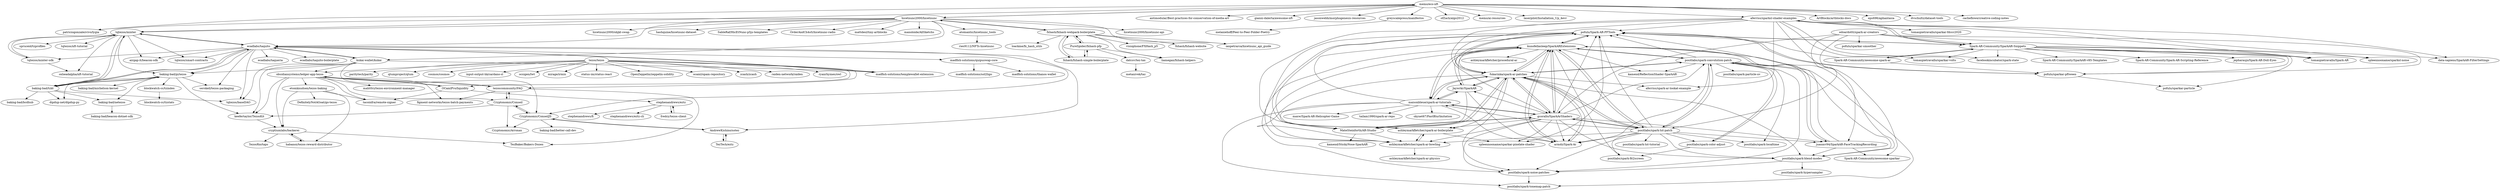 digraph G {
"memo/eco-nft" -> "hicetnunc2000/hicetnunc"
"memo/eco-nft" -> "antimodular/Best-practices-for-conservation-of-media-art" ["e"=1]
"memo/eco-nft" -> "gianni-dalerta/awesome-nft" ["e"=1]
"memo/eco-nft" -> "patriciogonzalezvivo/lygia" ["e"=1]
"memo/eco-nft" -> "jasonwebb/morphogenesis-resources" ["e"=1]
"memo/eco-nft" -> "greyscalepress/manifestos"
"memo/eco-nft" -> "ofZach/algo2012" ["e"=1]
"memo/eco-nft" -> "memo/ai-resources" ["e"=1]
"memo/eco-nft" -> "laserpilot/Installation_Up_4evr" ["e"=1]
"memo/eco-nft" -> "aferriss/sparksl-shader-examples"
"memo/eco-nft" -> "ArtBlocks/artblocks-docs" ["e"=1]
"memo/eco-nft" -> "eps696/aphantasia" ["e"=1]
"memo/eco-nft" -> "dvschultz/dataset-tools" ["e"=1]
"memo/eco-nft" -> "cacheflowe/creative-coding-notes" ["e"=1]
"memo/eco-nft" -> "tqtezos/minter"
"tezos/tezos" -> "OCamlPro/liquidity"
"tezos/tezos" -> "raiden-network/raiden" ["e"=1]
"tezos/tezos" -> "obsidiansystems/ledger-app-tezos"
"tezos/tezos" -> "ryanrhymes/owl" ["e"=1]
"tezos/tezos" -> "paritytech/parity" ["e"=1]
"tezos/tezos" -> "qtumproject/qtum" ["e"=1]
"tezos/tezos" -> "cosmos/cosmos" ["e"=1]
"tezos/tezos" -> "input-output-hk/cardano-sl" ["e"=1]
"tezos/tezos" -> "ocsigen/lwt" ["e"=1]
"tezos/tezos" -> "mirage/irmin" ["e"=1]
"tezos/tezos" -> "status-im/status-react" ["e"=1]
"tezos/tezos" -> "OpenZeppelin/zeppelin-solidity" ["e"=1]
"tezos/tezos" -> "tezoscommunity/FAQ"
"tezos/tezos" -> "ocaml/opam-repository" ["e"=1]
"tezos/tezos" -> "zcash/zcash" ["e"=1]
"positlabs/spark-color-adjust" -> "positlabs/spark-fit2screen"
"positlabs/spark-color-adjust" -> "positlabs/spark-convolution-patch"
"positlabs/spark-convolution-patch" -> "positlabs/spark-color-adjust"
"positlabs/spark-convolution-patch" -> "pofulu/Spark-AR-PFTools"
"positlabs/spark-convolution-patch" -> "armdz/Spark-Ar"
"positlabs/spark-convolution-patch" -> "positlabs/spark-blend-modes"
"positlabs/spark-convolution-patch" -> "positlabs/spark-localtime"
"positlabs/spark-convolution-patch" -> "kunofellasleep/SparkARExtensions"
"positlabs/spark-convolution-patch" -> "positlabs/spark-noise-patches"
"positlabs/spark-convolution-patch" -> "kamend/ReflectionShader-SparkAR"
"positlabs/spark-convolution-patch" -> "positlabs/spark-tonemap-patch"
"positlabs/spark-convolution-patch" -> "positlabs/spark-lut-patch"
"positlabs/spark-convolution-patch" -> "positlabs/spark-particle-uv"
"positlabs/spark-convolution-patch" -> "fukarinka/spark-ar-patches"
"PureSpider/fxhash-pfp" -> "fxhash/fxhash-webpack-boilerplate"
"PureSpider/fxhash-pfp" -> "fxhash/fxhash-simple-boilerplate"
"PureSpider/fxhash-pfp" -> "datcsv/tez-tax"
"PureSpider/fxhash-pfp" -> "liamegan/fxhash-helpers"
"hicetnunc2000/hicetnunc" -> "hicetnunc2000/hicetnunc-api"
"hicetnunc2000/hicetnunc" -> "fxhash/fxhash-webpack-boilerplate"
"hicetnunc2000/hicetnunc" -> "memo/eco-nft"
"hicetnunc2000/hicetnunc" -> "ecadlabs/taquito"
"hicetnunc2000/hicetnunc" -> "hicetnunc2000/objkt-swap"
"hicetnunc2000/hicetnunc" -> "tqtezos/minter"
"hicetnunc2000/hicetnunc" -> "atomantic/hicetnunc_tools"
"hicetnunc2000/hicetnunc" -> "ianpetrarca/hicetnunc_api_guide"
"hicetnunc2000/hicetnunc" -> "hashquine/hicetnunc-dataset"
"hicetnunc2000/hicetnunc" -> "kukai-wallet/kukai"
"hicetnunc2000/hicetnunc" -> "patriciogonzalezvivo/lygia" ["e"=1]
"hicetnunc2000/hicetnunc" -> "SableRaf/HicEtNunc-p5js-templates"
"hicetnunc2000/hicetnunc" -> "OrderAndCh4oS/hicetnunc-radio"
"hicetnunc2000/hicetnunc" -> "mattdesl/tiny-artblocks" ["e"=1]
"hicetnunc2000/hicetnunc" -> "manoloide/AllSketchs" ["e"=1]
"ecadlabs/taquito" -> "ecadlabs/taqueria"
"ecadlabs/taquito" -> "baking-bad/tzkt"
"ecadlabs/taquito" -> "airgap-it/beacon-sdk"
"ecadlabs/taquito" -> "Cryptonomic/ConseilJS"
"ecadlabs/taquito" -> "tqtezos/minter"
"ecadlabs/taquito" -> "serokell/tezos-packaging"
"ecadlabs/taquito" -> "madfish-solutions/templewallet-extension"
"ecadlabs/taquito" -> "ecadlabs/taquito-boilerplate"
"ecadlabs/taquito" -> "baking-bad/pytezos"
"ecadlabs/taquito" -> "madfish-solutions/quipuswap-core"
"ecadlabs/taquito" -> "tqtezos/smart-contracts"
"ecadlabs/taquito" -> "kukai-wallet/kukai"
"ecadlabs/taquito" -> "tqtezos/minter-sdk"
"ecadlabs/taquito" -> "AndrewKishino/sotez"
"ecadlabs/taquito" -> "tqtezos/baseDAO"
"OCamlPro/liquidity" -> "stephenandrews/eztz"
"OCamlPro/liquidity" -> "obsidiansystems/ledger-app-tezos"
"OCamlPro/liquidity" -> "tacoinfra/remote-signer"
"aferriss/sparksl-shader-examples" -> "tomaspietravallo/Spark-AR"
"aferriss/sparksl-shader-examples" -> "Spark-AR-Community/SparkAR-Snippets"
"aferriss/sparksl-shader-examples" -> "tomaspietravallo/sparkar-volts"
"aferriss/sparksl-shader-examples" -> "fukarinka/spark-ar-patches"
"aferriss/sparksl-shader-examples" -> "pofulu/Spark-AR-PFTools"
"aferriss/sparksl-shader-examples" -> "aferriss/spark-ar-lookat-example"
"aferriss/sparksl-shader-examples" -> "facebookincubator/spark-state"
"aferriss/sparksl-shader-examples" -> "spleennooname/sparksl-noise"
"aferriss/sparksl-shader-examples" -> "juanmv94/SparkAR-FaceTrackingRecording"
"aferriss/sparksl-shader-examples" -> "data-sapiens/SparkAR-FilterSettings"
"aferriss/sparksl-shader-examples" -> "gcorallo/SparkArShaders"
"aferriss/sparksl-shader-examples" -> "tomaspietravallo/sparkar-fdccc2020"
"aferriss/sparksl-shader-examples" -> "MateSteinforth/AR-Studio"
"tezoscommunity/FAQ" -> "obsidiansystems/ledger-app-tezos"
"tezoscommunity/FAQ" -> "figment-networks/tezos-batch-payments"
"tezoscommunity/FAQ" -> "TezBaker/Bakers-Dozen"
"tezoscommunity/FAQ" -> "Cryptonomic/Conseil"
"juanmv94/SparkAR-FaceTrackingRecording" -> "positlabs/spark-blend-modes"
"juanmv94/SparkAR-FaceTrackingRecording" -> "pofulu/Spark-AR-PFTools"
"juanmv94/SparkAR-FaceTrackingRecording" -> "kunofellasleep/SparkARExtensions"
"juanmv94/SparkAR-FaceTrackingRecording" -> "Spark-AR-Community/awesome-sparkar"
"kunofellasleep/SparkARExtensions" -> "gcorallo/SparkArShaders"
"kunofellasleep/SparkARExtensions" -> "fukarinka/spark-ar-patches"
"kunofellasleep/SparkARExtensions" -> "armdz/Spark-Ar"
"kunofellasleep/SparkARExtensions" -> "pofulu/Spark-AR-PFTools"
"kunofellasleep/SparkARExtensions" -> "positlabs/spark-lut-patch"
"kunofellasleep/SparkARExtensions" -> "maisonbleue/spark-ar-tutorials"
"kunofellasleep/SparkARExtensions" -> "Jaywrkr/SparkAR"
"kunofellasleep/SparkARExtensions" -> "positlabs/spark-convolution-patch"
"kunofellasleep/SparkARExtensions" -> "positlabs/spark-blend-modes"
"kunofellasleep/SparkARExtensions" -> "juanmv94/SparkAR-FaceTrackingRecording"
"kunofellasleep/SparkARExtensions" -> "kamend/ReflectionShader-SparkAR"
"kunofellasleep/SparkARExtensions" -> "ashleymarkfletcher/spark-ar-bowling"
"kunofellasleep/SparkARExtensions" -> "positlabs/spark-noise-patches"
"kunofellasleep/SparkARExtensions" -> "ashleymarkfletcher/procedural-ar"
"kunofellasleep/SparkARExtensions" -> "positlabs/spark-fit2screen"
"baking-bad/tzkt" -> "baking-bad/pytezos"
"baking-bad/tzkt" -> "ecadlabs/taquito"
"baking-bad/tzkt" -> "dipdup-net/dipdup-py"
"baking-bad/tzkt" -> "tqtezos/minter"
"baking-bad/tzkt" -> "baking-bad/bcdhub"
"baking-bad/tzkt" -> "baking-bad/netezos"
"baking-bad/tzkt" -> "tqtezos/baseDAO"
"Spark-AR-Community/SparkAR-Snippets" -> "Spark-AR-Community/awesome-spark-ar"
"Spark-AR-Community/SparkAR-Snippets" -> "pofulu/Spark-AR-PFTools"
"Spark-AR-Community/SparkAR-Snippets" -> "tomaspietravallo/Spark-AR"
"Spark-AR-Community/SparkAR-Snippets" -> "pofulu/sparkar-pftween"
"Spark-AR-Community/SparkAR-Snippets" -> "aferriss/sparksl-shader-examples"
"Spark-AR-Community/SparkAR-Snippets" -> "data-sapiens/SparkAR-FilterSettings"
"Spark-AR-Community/SparkAR-Snippets" -> "pofulu/sparkar-particle"
"Spark-AR-Community/SparkAR-Snippets" -> "tomaspietravallo/sparkar-volts"
"Spark-AR-Community/SparkAR-Snippets" -> "jepharaujo/Spark-AR-Doll-Eyes"
"Spark-AR-Community/SparkAR-Snippets" -> "facebookincubator/spark-state"
"Spark-AR-Community/SparkAR-Snippets" -> "Spark-AR-Community/SparkAR-v85-Templates"
"Spark-AR-Community/SparkAR-Snippets" -> "spleennooname/sparksl-noise"
"Spark-AR-Community/SparkAR-Snippets" -> "Spark-AR-Community/Spark-AR-Scripting-Reference"
"Spark-AR-Community/awesome-spark-ar" -> "Spark-AR-Community/SparkAR-Snippets"
"Spark-AR-Community/awesome-spark-ar" -> "pofulu/sparkar-pftween"
"Spark-AR-Community/awesome-spark-ar" -> "pofulu/Spark-AR-PFTools"
"pofulu/Spark-AR-PFTools" -> "ashleymarkfletcher/spark-ar-boilerplate"
"pofulu/Spark-AR-PFTools" -> "fukarinka/spark-ar-patches"
"pofulu/Spark-AR-PFTools" -> "kunofellasleep/SparkARExtensions"
"pofulu/Spark-AR-PFTools" -> "pofulu/sparkar-pftween"
"pofulu/Spark-AR-PFTools" -> "spleennooname/sparkar-pixelate-shader"
"pofulu/Spark-AR-PFTools" -> "ashleymarkfletcher/spark-ar-bowling"
"pofulu/Spark-AR-PFTools" -> "Spark-AR-Community/SparkAR-Snippets"
"baking-bad/pytezos" -> "dipdup-net/dipdup-py"
"baking-bad/pytezos" -> "baking-bad/tzkt"
"baking-bad/pytezos" -> "blockwatch-cc/tzindex"
"baking-bad/pytezos" -> "serokell/tezos-packaging"
"baking-bad/pytezos" -> "baking-bad/netezos"
"baking-bad/pytezos" -> "keefertaylor/TezosKit"
"baking-bad/pytezos" -> "baking-bad/michelson-kernel"
"greyscalepress/manifestos" -> "melaniehoff/Peer-to-Peer-Folder-Poetry"
"TezTech/eztz" -> "AndrewKishino/sotez"
"positlabs/spark-lut-patch" -> "fukarinka/spark-ar-patches"
"positlabs/spark-lut-patch" -> "kunofellasleep/SparkARExtensions"
"positlabs/spark-lut-patch" -> "gcorallo/SparkArShaders"
"positlabs/spark-lut-patch" -> "positlabs/spark-convolution-patch"
"positlabs/spark-lut-patch" -> "positlabs/spark-blend-modes"
"positlabs/spark-lut-patch" -> "pofulu/Spark-AR-PFTools"
"positlabs/spark-lut-patch" -> "armdz/Spark-Ar"
"positlabs/spark-lut-patch" -> "positlabs/spark-fit2screen"
"positlabs/spark-lut-patch" -> "positlabs/spark-localtime"
"positlabs/spark-lut-patch" -> "positlabs/spark-color-adjust"
"positlabs/spark-lut-patch" -> "positlabs/spark-noise-patches"
"positlabs/spark-lut-patch" -> "juanmv94/SparkAR-FaceTrackingRecording"
"positlabs/spark-lut-patch" -> "ashleymarkfletcher/spark-ar-bowling"
"positlabs/spark-lut-patch" -> "positlabs/spark-lut-tutorial"
"positlabs/spark-lut-patch" -> "maisonbleue/spark-ar-tutorials"
"tqtezos/minter" -> "tqtezos/minter-sdk"
"tqtezos/minter" -> "airgap-it/beacon-sdk"
"tqtezos/minter" -> "ecadlabs/taquito"
"tqtezos/minter" -> "baking-bad/tzkt"
"tqtezos/minter" -> "oxheadalpha/nft-tutorial"
"tqtezos/minter" -> "spruceid/tzprofiles"
"tqtezos/minter" -> "baking-bad/pytezos"
"tqtezos/minter" -> "tqtezos/nft-tutorial"
"tqtezos/minter" -> "tqtezos/smart-contracts"
"tqtezos/minter-sdk" -> "tqtezos/minter"
"tqtezos/minter-sdk" -> "oxheadalpha/nft-tutorial"
"atomantic/hicetnunc_tools" -> "ries9112/NFTs-hicetnunc"
"fxhash/fxhash-webpack-boilerplate" -> "fxhash/fxhash-simple-boilerplate"
"fxhash/fxhash-webpack-boilerplate" -> "PureSpider/fxhash-pfp"
"fxhash/fxhash-webpack-boilerplate" -> "liamegan/fxhash-helpers"
"fxhash/fxhash-webpack-boilerplate" -> "visiophone/FXHash_p5"
"fxhash/fxhash-webpack-boilerplate" -> "hicetnunc2000/hicetnunc"
"fxhash/fxhash-webpack-boilerplate" -> "fxhash/fxhash-website"
"fxhash/fxhash-webpack-boilerplate" -> "loackme/fx_hash_utils"
"fxhash/fxhash-webpack-boilerplate" -> "ianpetrarca/hicetnunc_api_guide"
"edoardottt/spark-ar-creators" -> "Spark-AR-Community/awesome-sparkar"
"edoardottt/spark-ar-creators" -> "Spark-AR-Community/SparkAR-Snippets"
"edoardottt/spark-ar-creators" -> "pofulu/sparkar-pftween"
"edoardottt/spark-ar-creators" -> "tomaspietravallo/Spark-AR"
"edoardottt/spark-ar-creators" -> "positlabs/spark-lut-patch"
"edoardottt/spark-ar-creators" -> "pofulu/sparkar-smoother"
"edoardottt/spark-ar-creators" -> "gcorallo/SparkArShaders"
"AndrewKishino/sotez" -> "TezTech/eztz"
"AndrewKishino/sotez" -> "Cryptonomic/ConseilJS"
"kukai-wallet/kukai" -> "tqtezos/baseDAO"
"kukai-wallet/kukai" -> "Cryptonomic/ConseilJS"
"kukai-wallet/kukai" -> "ecadlabs/taquito"
"kukai-wallet/kukai" -> "keefertaylor/TezosKit"
"kukai-wallet/kukai" -> "obsidiansystems/ledger-app-tezos"
"kukai-wallet/kukai" -> "madfish-solutions/templewallet-extension"
"kukai-wallet/kukai" -> "baking-bad/pytezos"
"fukarinka/spark-ar-patches" -> "kunofellasleep/SparkARExtensions"
"fukarinka/spark-ar-patches" -> "gcorallo/SparkArShaders"
"fukarinka/spark-ar-patches" -> "armdz/Spark-Ar"
"fukarinka/spark-ar-patches" -> "pofulu/Spark-AR-PFTools"
"fukarinka/spark-ar-patches" -> "positlabs/spark-lut-patch"
"fukarinka/spark-ar-patches" -> "maisonbleue/spark-ar-tutorials"
"fukarinka/spark-ar-patches" -> "Jaywrkr/SparkAR"
"fukarinka/spark-ar-patches" -> "MateSteinforth/AR-Studio"
"fukarinka/spark-ar-patches" -> "positlabs/spark-blend-modes"
"fukarinka/spark-ar-patches" -> "positlabs/spark-convolution-patch"
"fukarinka/spark-ar-patches" -> "ashleymarkfletcher/spark-ar-bowling"
"fukarinka/spark-ar-patches" -> "positlabs/spark-noise-patches"
"fukarinka/spark-ar-patches" -> "aferriss/spark-ar-lookat-example"
"fukarinka/spark-ar-patches" -> "ashleymarkfletcher/spark-ar-boilerplate"
"maisonbleue/spark-ar-tutorials" -> "kunofellasleep/SparkARExtensions"
"maisonbleue/spark-ar-tutorials" -> "fukarinka/spark-ar-patches"
"maisonbleue/spark-ar-tutorials" -> "gcorallo/SparkArShaders"
"maisonbleue/spark-ar-tutorials" -> "Jaywrkr/SparkAR"
"maisonbleue/spark-ar-tutorials" -> "armdz/Spark-Ar"
"maisonbleue/spark-ar-tutorials" -> "skynet67/FastBlurImitation"
"maisonbleue/spark-ar-tutorials" -> "maxw/Spark-AR-Helicopter-Game"
"maisonbleue/spark-ar-tutorials" -> "tailam1990/spark-ar-repo"
"maisonbleue/spark-ar-tutorials" -> "positlabs/spark-tonemap-patch"
"maisonbleue/spark-ar-tutorials" -> "pofulu/Spark-AR-PFTools"
"maisonbleue/spark-ar-tutorials" -> "MateSteinforth/AR-Studio"
"fxhash/fxhash-simple-boilerplate" -> "fxhash/fxhash-webpack-boilerplate"
"fxhash/fxhash-simple-boilerplate" -> "PureSpider/fxhash-pfp"
"madfish-solutions/templewallet-extension" -> "ecadlabs/taquito"
"baking-bad/netezos" -> "baking-bad/beacon-dotnet-sdk"
"datcsv/tez-tax" -> "metanivek/taz"
"madfish-solutions/quipuswap-core" -> "madfish-solutions/sol2ligo" ["e"=1]
"madfish-solutions/quipuswap-core" -> "madfish-solutions/thanos-wallet"
"fredcy/tezos-client" -> "stephenandrews/eztz"
"etomknudsen/tezos-baking" -> "tacoinfra/remote-signer"
"etomknudsen/tezos-baking" -> "cryptiumlabs/backerei"
"etomknudsen/tezos-baking" -> "habanoz/tezos-reward-distributor"
"etomknudsen/tezos-baking" -> "DefinitelyNotAGoat/go-tezos"
"obsidiansystems/ledger-app-tezos" -> "tezoscommunity/FAQ"
"obsidiansystems/ledger-app-tezos" -> "cryptiumlabs/backerei"
"obsidiansystems/ledger-app-tezos" -> "keefertaylor/TezosKit"
"obsidiansystems/ledger-app-tezos" -> "OCamlPro/liquidity"
"obsidiansystems/ledger-app-tezos" -> "tacoinfra/remote-signer"
"obsidiansystems/ledger-app-tezos" -> "etomknudsen/tezos-baking"
"obsidiansystems/ledger-app-tezos" -> "Cryptonomic/Conseil"
"obsidiansystems/ledger-app-tezos" -> "figment-networks/tezos-batch-payments"
"obsidiansystems/ledger-app-tezos" -> "maht0rz/tezos-environment-manager"
"gcorallo/SparkArShaders" -> "kunofellasleep/SparkARExtensions"
"gcorallo/SparkArShaders" -> "fukarinka/spark-ar-patches"
"gcorallo/SparkArShaders" -> "positlabs/spark-lut-patch"
"gcorallo/SparkArShaders" -> "pofulu/Spark-AR-PFTools"
"gcorallo/SparkArShaders" -> "armdz/Spark-Ar"
"gcorallo/SparkArShaders" -> "ashleymarkfletcher/spark-ar-bowling"
"gcorallo/SparkArShaders" -> "MateSteinforth/AR-Studio"
"gcorallo/SparkArShaders" -> "maisonbleue/spark-ar-tutorials"
"gcorallo/SparkArShaders" -> "spleennooname/sparkar-pixelate-shader"
"gcorallo/SparkArShaders" -> "positlabs/spark-blend-modes"
"gcorallo/SparkArShaders" -> "positlabs/spark-convolution-patch"
"gcorallo/SparkArShaders" -> "Jaywrkr/SparkAR"
"gcorallo/SparkArShaders" -> "positlabs/spark-noise-patches"
"gcorallo/SparkArShaders" -> "juanmv94/SparkAR-FaceTrackingRecording"
"gcorallo/SparkArShaders" -> "ashleymarkfletcher/spark-ar-boilerplate"
"ashleymarkfletcher/spark-ar-boilerplate" -> "ashleymarkfletcher/spark-ar-bowling"
"ashleymarkfletcher/spark-ar-boilerplate" -> "spleennooname/sparkar-pixelate-shader"
"ashleymarkfletcher/spark-ar-boilerplate" -> "pofulu/Spark-AR-PFTools"
"Cryptonomic/ConseilJS" -> "Cryptonomic/Conseil"
"Cryptonomic/ConseilJS" -> "Cryptonomic/Arronax"
"Cryptonomic/ConseilJS" -> "baking-bad/better-call-dev"
"Cryptonomic/ConseilJS" -> "AndrewKishino/sotez"
"habanoz/tezos-reward-distributor" -> "cryptiumlabs/backerei"
"Jaywrkr/SparkAR" -> "armdz/Spark-Ar"
"Jaywrkr/SparkAR" -> "kunofellasleep/SparkARExtensions"
"Jaywrkr/SparkAR" -> "fukarinka/spark-ar-patches"
"Jaywrkr/SparkAR" -> "maisonbleue/spark-ar-tutorials"
"Jaywrkr/SparkAR" -> "MateSteinforth/AR-Studio"
"armdz/Spark-Ar" -> "kunofellasleep/SparkARExtensions"
"armdz/Spark-Ar" -> "fukarinka/spark-ar-patches"
"cryptiumlabs/backerei" -> "TezBaker/Bakers-Dozen"
"cryptiumlabs/backerei" -> "TezosRio/taps"
"cryptiumlabs/backerei" -> "habanoz/tezos-reward-distributor"
"blockwatch-cc/tzindex" -> "blockwatch-cc/tzstats"
"ashleymarkfletcher/spark-ar-bowling" -> "ashleymarkfletcher/spark-ar-physics"
"ashleymarkfletcher/spark-ar-bowling" -> "ashleymarkfletcher/spark-ar-boilerplate"
"positlabs/spark-blend-modes" -> "positlabs/spark-noise-patches"
"positlabs/spark-blend-modes" -> "positlabs/spark-hypersampler"
"keefertaylor/TezosKit" -> "cryptiumlabs/backerei"
"stephenandrews/eztz" -> "stephenandrews/fi"
"stephenandrews/eztz" -> "stephenandrews/eztz-cli"
"stephenandrews/eztz" -> "fredcy/tezos-client"
"MateSteinforth/AR-Studio" -> "ashleymarkfletcher/spark-ar-bowling"
"MateSteinforth/AR-Studio" -> "gcorallo/SparkArShaders"
"MateSteinforth/AR-Studio" -> "fukarinka/spark-ar-patches"
"MateSteinforth/AR-Studio" -> "kamend/StickyNose-SparkAR"
"Cryptonomic/Conseil" -> "Cryptonomic/ConseilJS"
"Cryptonomic/Conseil" -> "Cryptonomic/Arronax"
"Cryptonomic/Conseil" -> "tezoscommunity/FAQ"
"Cryptonomic/Conseil" -> "keefertaylor/TezosKit"
"pofulu/sparkar-pftween" -> "pofulu/sparkar-particle"
"pofulu/sparkar-pftween" -> "pofulu/Spark-AR-PFTools"
"positlabs/spark-noise-patches" -> "positlabs/spark-tonemap-patch"
"memo/eco-nft" ["l"="-9.825,12.433"]
"hicetnunc2000/hicetnunc" ["l"="-9.841,12.375"]
"antimodular/Best-practices-for-conservation-of-media-art" ["l"="33.805,-23.481"]
"gianni-dalerta/awesome-nft" ["l"="45.306,-23.683"]
"patriciogonzalezvivo/lygia" ["l"="30.623,-23.376"]
"jasonwebb/morphogenesis-resources" ["l"="30.656,-23.495"]
"greyscalepress/manifestos" ["l"="-9.79,12.455"]
"ofZach/algo2012" ["l"="33.72,-23.29"]
"memo/ai-resources" ["l"="33.793,-23.453"]
"laserpilot/Installation_Up_4evr" ["l"="33.767,-23.459"]
"aferriss/sparksl-shader-examples" ["l"="-9.822,12.57"]
"ArtBlocks/artblocks-docs" ["l"="33.257,-24.067"]
"eps696/aphantasia" ["l"="34.193,28.922"]
"dvschultz/dataset-tools" ["l"="33.134,32.888"]
"cacheflowe/creative-coding-notes" ["l"="32.822,-24.143"]
"tqtezos/minter" ["l"="-9.828,12.332"]
"tezos/tezos" ["l"="-9.682,12.183"]
"OCamlPro/liquidity" ["l"="-9.715,12.189"]
"raiden-network/raiden" ["l"="46.866,-24.787"]
"obsidiansystems/ledger-app-tezos" ["l"="-9.722,12.229"]
"ryanrhymes/owl" ["l"="-9.255,12.699"]
"paritytech/parity" ["l"="46.922,-24.82"]
"qtumproject/qtum" ["l"="46,-28.066"]
"cosmos/cosmos" ["l"="47.128,-23.533"]
"input-output-hk/cardano-sl" ["l"="45.971,-27.996"]
"ocsigen/lwt" ["l"="-9.261,12.631"]
"mirage/irmin" ["l"="-9.243,12.621"]
"status-im/status-react" ["l"="46.07,-27.987"]
"OpenZeppelin/zeppelin-solidity" ["l"="46.847,-24.813"]
"tezoscommunity/FAQ" ["l"="-9.717,12.217"]
"ocaml/opam-repository" ["l"="-9.277,12.681"]
"zcash/zcash" ["l"="45.961,-28.021"]
"positlabs/spark-color-adjust" ["l"="-9.837,12.675"]
"positlabs/spark-fit2screen" ["l"="-9.822,12.665"]
"positlabs/spark-convolution-patch" ["l"="-9.841,12.655"]
"pofulu/Spark-AR-PFTools" ["l"="-9.82,12.609"]
"armdz/Spark-Ar" ["l"="-9.854,12.639"]
"positlabs/spark-blend-modes" ["l"="-9.816,12.64"]
"positlabs/spark-localtime" ["l"="-9.821,12.678"]
"kunofellasleep/SparkARExtensions" ["l"="-9.838,12.635"]
"positlabs/spark-noise-patches" ["l"="-9.846,12.645"]
"kamend/ReflectionShader-SparkAR" ["l"="-9.86,12.665"]
"positlabs/spark-tonemap-patch" ["l"="-9.866,12.651"]
"positlabs/spark-lut-patch" ["l"="-9.829,12.645"]
"positlabs/spark-particle-uv" ["l"="-9.844,12.695"]
"fukarinka/spark-ar-patches" ["l"="-9.846,12.621"]
"PureSpider/fxhash-pfp" ["l"="-9.94,12.391"]
"fxhash/fxhash-webpack-boilerplate" ["l"="-9.905,12.38"]
"fxhash/fxhash-simple-boilerplate" ["l"="-9.929,12.376"]
"datcsv/tez-tax" ["l"="-9.971,12.395"]
"liamegan/fxhash-helpers" ["l"="-9.927,12.404"]
"hicetnunc2000/hicetnunc-api" ["l"="-9.842,12.405"]
"ecadlabs/taquito" ["l"="-9.802,12.307"]
"hicetnunc2000/objkt-swap" ["l"="-9.864,12.404"]
"atomantic/hicetnunc_tools" ["l"="-9.813,12.397"]
"ianpetrarca/hicetnunc_api_guide" ["l"="-9.879,12.378"]
"hashquine/hicetnunc-dataset" ["l"="-9.868,12.362"]
"kukai-wallet/kukai" ["l"="-9.778,12.29"]
"SableRaf/HicEtNunc-p5js-templates" ["l"="-9.806,12.378"]
"OrderAndCh4oS/hicetnunc-radio" ["l"="-9.862,12.387"]
"mattdesl/tiny-artblocks" ["l"="33.187,-24.067"]
"manoloide/AllSketchs" ["l"="32.88,-24.027"]
"ecadlabs/taqueria" ["l"="-9.845,12.295"]
"baking-bad/tzkt" ["l"="-9.826,12.291"]
"airgap-it/beacon-sdk" ["l"="-9.796,12.341"]
"Cryptonomic/ConseilJS" ["l"="-9.749,12.285"]
"serokell/tezos-packaging" ["l"="-9.825,12.274"]
"madfish-solutions/templewallet-extension" ["l"="-9.777,12.316"]
"ecadlabs/taquito-boilerplate" ["l"="-9.822,12.311"]
"baking-bad/pytezos" ["l"="-9.81,12.273"]
"madfish-solutions/quipuswap-core" ["l"="-9.79,12.259"]
"tqtezos/smart-contracts" ["l"="-9.808,12.331"]
"tqtezos/minter-sdk" ["l"="-9.84,12.319"]
"AndrewKishino/sotez" ["l"="-9.75,12.31"]
"tqtezos/baseDAO" ["l"="-9.8,12.287"]
"stephenandrews/eztz" ["l"="-9.718,12.142"]
"tacoinfra/remote-signer" ["l"="-9.698,12.213"]
"tomaspietravallo/Spark-AR" ["l"="-9.804,12.589"]
"Spark-AR-Community/SparkAR-Snippets" ["l"="-9.79,12.58"]
"tomaspietravallo/sparkar-volts" ["l"="-9.801,12.551"]
"aferriss/spark-ar-lookat-example" ["l"="-9.848,12.581"]
"facebookincubator/spark-state" ["l"="-9.804,12.567"]
"spleennooname/sparksl-noise" ["l"="-9.81,12.557"]
"juanmv94/SparkAR-FaceTrackingRecording" ["l"="-9.812,12.624"]
"data-sapiens/SparkAR-FilterSettings" ["l"="-9.793,12.559"]
"gcorallo/SparkArShaders" ["l"="-9.833,12.619"]
"tomaspietravallo/sparkar-fdccc2020" ["l"="-9.834,12.545"]
"MateSteinforth/AR-Studio" ["l"="-9.858,12.602"]
"figment-networks/tezos-batch-payments" ["l"="-9.737,12.209"]
"TezBaker/Bakers-Dozen" ["l"="-9.706,12.236"]
"Cryptonomic/Conseil" ["l"="-9.733,12.251"]
"Spark-AR-Community/awesome-sparkar" ["l"="-9.782,12.639"]
"maisonbleue/spark-ar-tutorials" ["l"="-9.864,12.622"]
"Jaywrkr/SparkAR" ["l"="-9.866,12.634"]
"ashleymarkfletcher/spark-ar-bowling" ["l"="-9.845,12.606"]
"ashleymarkfletcher/procedural-ar" ["l"="-9.805,12.666"]
"dipdup-net/dipdup-py" ["l"="-9.826,12.257"]
"baking-bad/bcdhub" ["l"="-9.86,12.277"]
"baking-bad/netezos" ["l"="-9.842,12.264"]
"Spark-AR-Community/awesome-spark-ar" ["l"="-9.775,12.6"]
"pofulu/sparkar-pftween" ["l"="-9.792,12.601"]
"pofulu/sparkar-particle" ["l"="-9.769,12.585"]
"jepharaujo/Spark-AR-Doll-Eyes" ["l"="-9.775,12.558"]
"Spark-AR-Community/SparkAR-v85-Templates" ["l"="-9.761,12.561"]
"Spark-AR-Community/Spark-AR-Scripting-Reference" ["l"="-9.758,12.575"]
"ashleymarkfletcher/spark-ar-boilerplate" ["l"="-9.836,12.596"]
"spleennooname/sparkar-pixelate-shader" ["l"="-9.822,12.592"]
"blockwatch-cc/tzindex" ["l"="-9.83,12.229"]
"keefertaylor/TezosKit" ["l"="-9.753,12.256"]
"baking-bad/michelson-kernel" ["l"="-9.809,12.244"]
"melaniehoff/Peer-to-Peer-Folder-Poetry" ["l"="-9.763,12.464"]
"TezTech/eztz" ["l"="-9.73,12.325"]
"positlabs/spark-lut-tutorial" ["l"="-9.854,12.681"]
"oxheadalpha/nft-tutorial" ["l"="-9.852,12.337"]
"spruceid/tzprofiles" ["l"="-9.868,12.329"]
"tqtezos/nft-tutorial" ["l"="-9.858,12.315"]
"ries9112/NFTs-hicetnunc" ["l"="-9.793,12.404"]
"visiophone/FXHash_p5" ["l"="-9.908,12.406"]
"fxhash/fxhash-website" ["l"="-9.94,12.355"]
"loackme/fx_hash_utils" ["l"="-9.915,12.355"]
"edoardottt/spark-ar-creators" ["l"="-9.79,12.619"]
"pofulu/sparkar-smoother" ["l"="-9.759,12.631"]
"skynet67/FastBlurImitation" ["l"="-9.893,12.611"]
"maxw/Spark-AR-Helicopter-Game" ["l"="-9.893,12.636"]
"tailam1990/spark-ar-repo" ["l"="-9.892,12.623"]
"baking-bad/beacon-dotnet-sdk" ["l"="-9.861,12.248"]
"metanivek/taz" ["l"="-9.991,12.397"]
"madfish-solutions/sol2ligo" ["l"="25.682,37.204"]
"madfish-solutions/thanos-wallet" ["l"="-9.789,12.229"]
"fredcy/tezos-client" ["l"="-9.706,12.125"]
"etomknudsen/tezos-baking" ["l"="-9.683,12.235"]
"cryptiumlabs/backerei" ["l"="-9.703,12.253"]
"habanoz/tezos-reward-distributor" ["l"="-9.681,12.256"]
"DefinitelyNotAGoat/go-tezos" ["l"="-9.654,12.236"]
"maht0rz/tezos-environment-manager" ["l"="-9.698,12.227"]
"Cryptonomic/Arronax" ["l"="-9.727,12.273"]
"baking-bad/better-call-dev" ["l"="-9.723,12.295"]
"TezosRio/taps" ["l"="-9.686,12.273"]
"blockwatch-cc/tzstats" ["l"="-9.842,12.206"]
"ashleymarkfletcher/spark-ar-physics" ["l"="-9.872,12.581"]
"positlabs/spark-hypersampler" ["l"="-9.793,12.655"]
"stephenandrews/fi" ["l"="-9.725,12.117"]
"stephenandrews/eztz-cli" ["l"="-9.737,12.131"]
"kamend/StickyNose-SparkAR" ["l"="-9.884,12.592"]
}